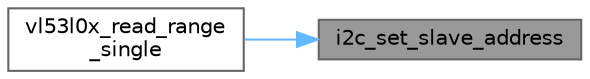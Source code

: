 digraph "i2c_set_slave_address"
{
 // LATEX_PDF_SIZE
  bgcolor="transparent";
  edge [fontname=Helvetica,fontsize=10,labelfontname=Helvetica,labelfontsize=10];
  node [fontname=Helvetica,fontsize=10,shape=box,height=0.2,width=0.4];
  rankdir="RL";
  Node1 [id="Node000001",label="i2c_set_slave_address",height=0.2,width=0.4,color="gray40", fillcolor="grey60", style="filled", fontcolor="black",tooltip=" "];
  Node1 -> Node2 [id="edge1_Node000001_Node000002",dir="back",color="steelblue1",style="solid",tooltip=" "];
  Node2 [id="Node000002",label="vl53l0x_read_range\l_single",height=0.2,width=0.4,color="grey40", fillcolor="white", style="filled",URL="$vl53l0x_8c.html#aea5fd7be09ab37bfa00378f22c488f2d",tooltip=" "];
}
